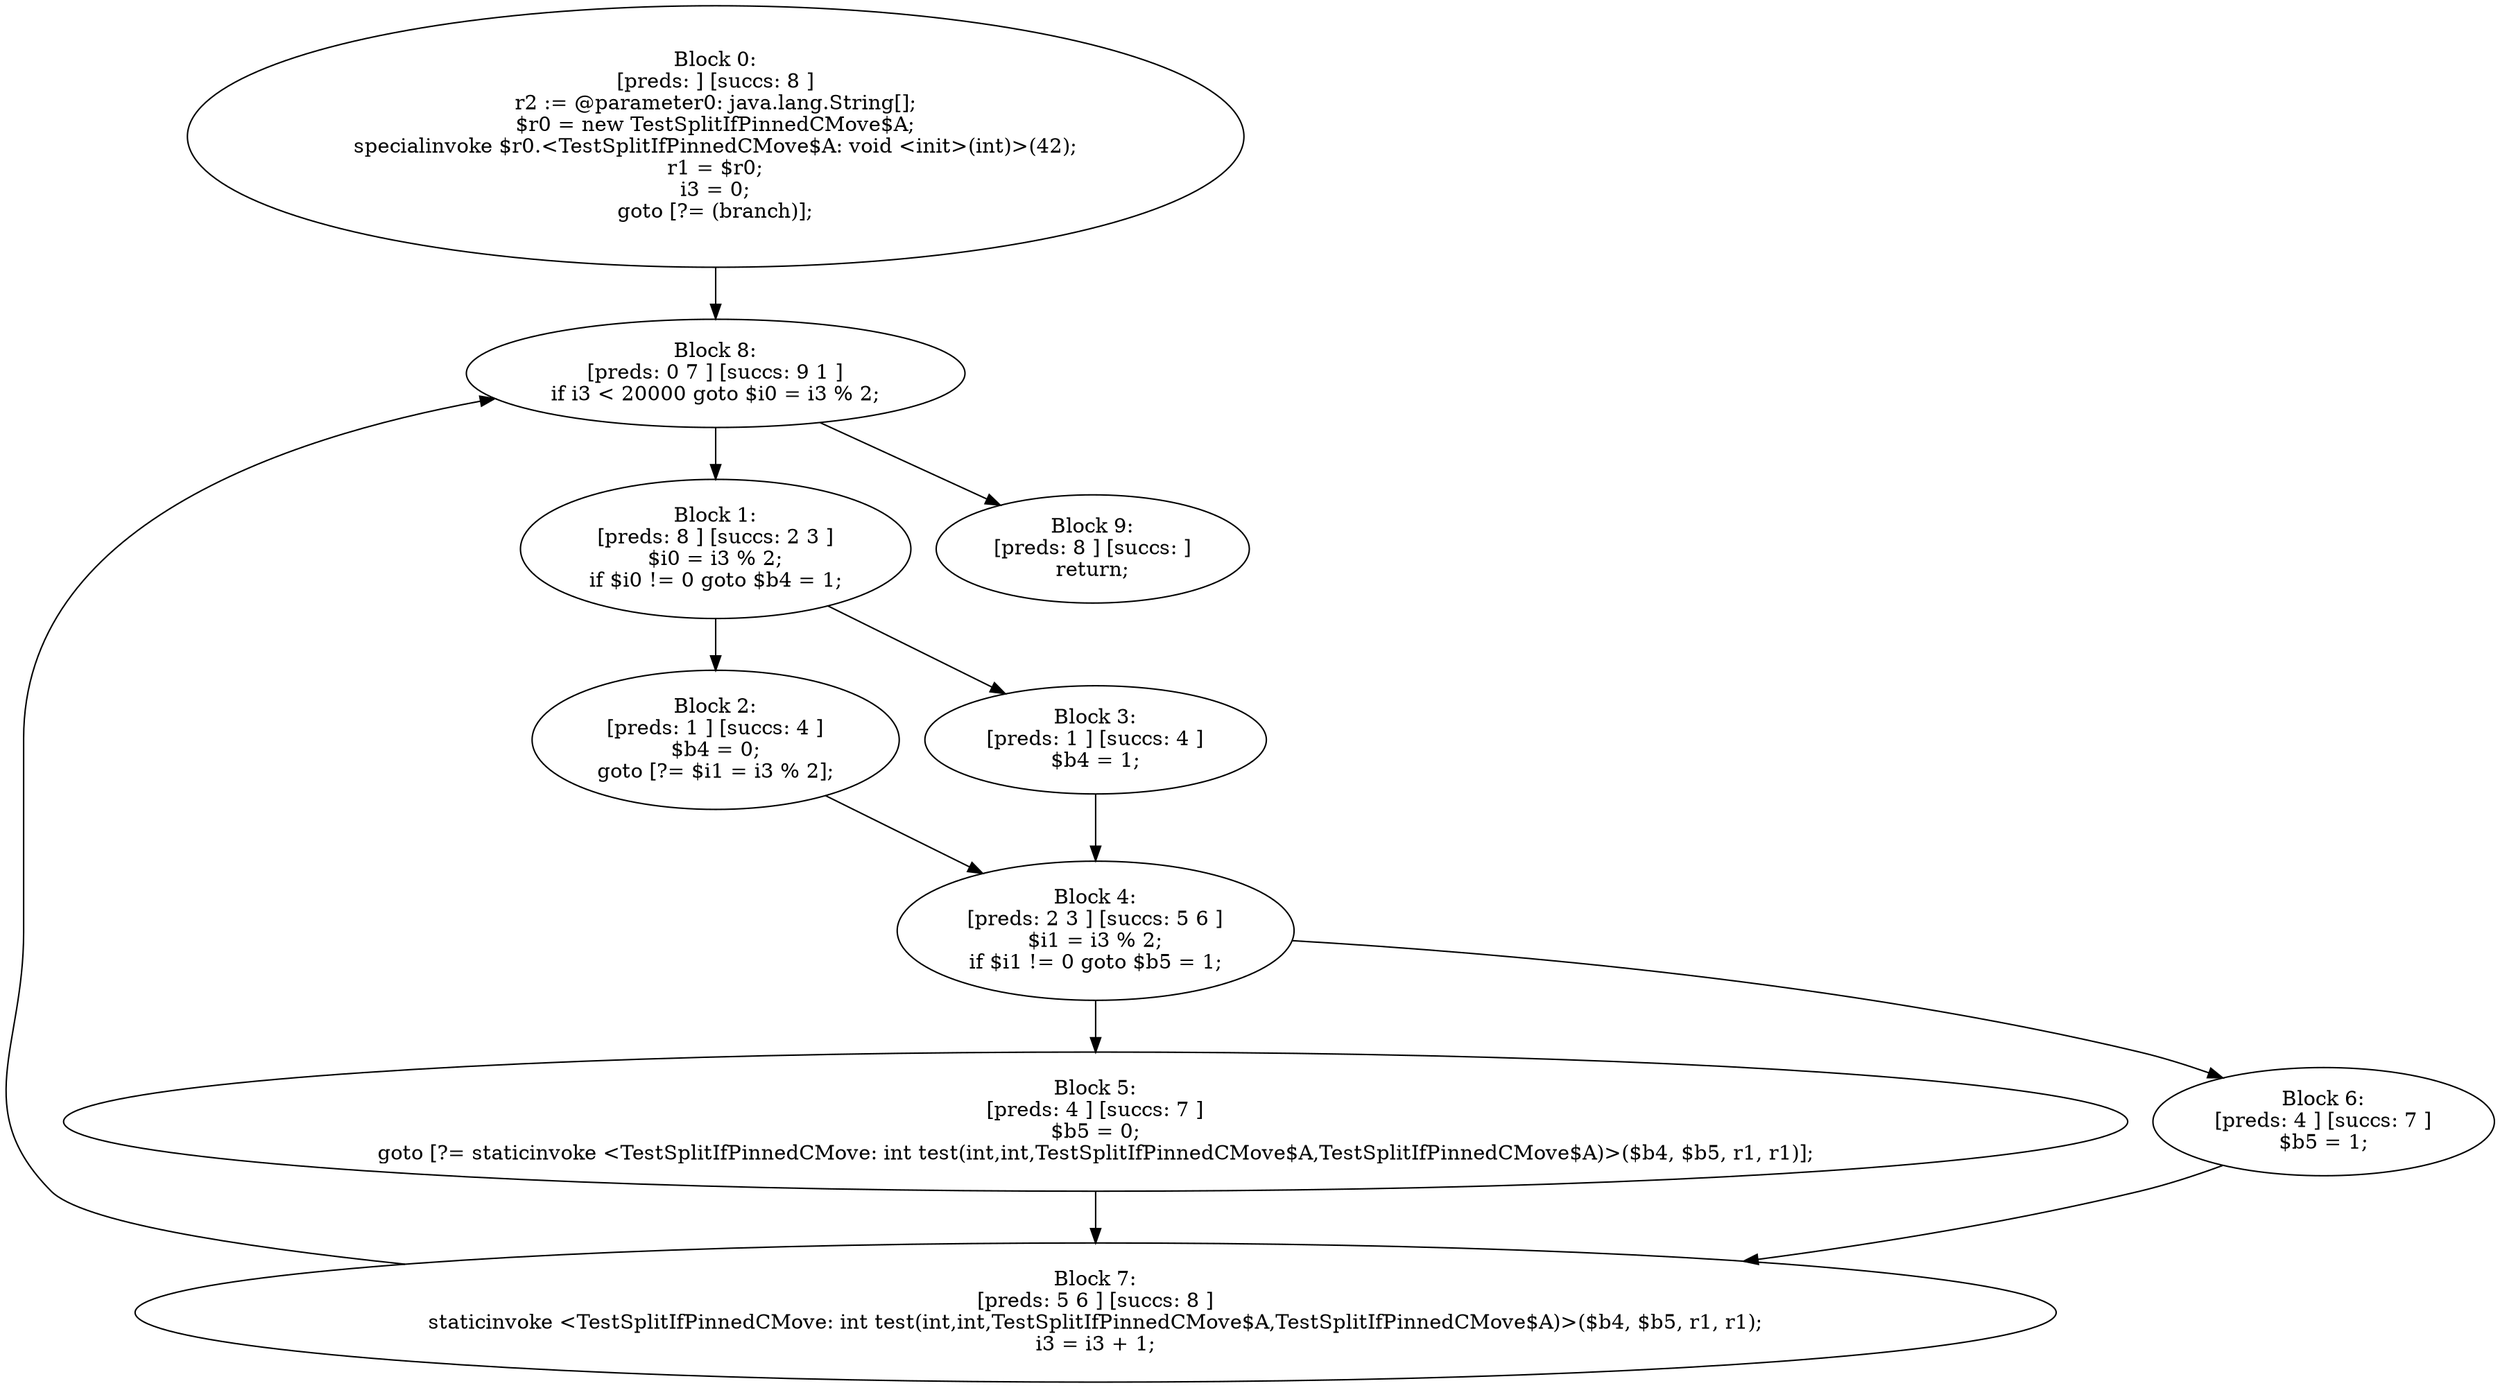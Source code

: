 digraph "unitGraph" {
    "Block 0:
[preds: ] [succs: 8 ]
r2 := @parameter0: java.lang.String[];
$r0 = new TestSplitIfPinnedCMove$A;
specialinvoke $r0.<TestSplitIfPinnedCMove$A: void <init>(int)>(42);
r1 = $r0;
i3 = 0;
goto [?= (branch)];
"
    "Block 1:
[preds: 8 ] [succs: 2 3 ]
$i0 = i3 % 2;
if $i0 != 0 goto $b4 = 1;
"
    "Block 2:
[preds: 1 ] [succs: 4 ]
$b4 = 0;
goto [?= $i1 = i3 % 2];
"
    "Block 3:
[preds: 1 ] [succs: 4 ]
$b4 = 1;
"
    "Block 4:
[preds: 2 3 ] [succs: 5 6 ]
$i1 = i3 % 2;
if $i1 != 0 goto $b5 = 1;
"
    "Block 5:
[preds: 4 ] [succs: 7 ]
$b5 = 0;
goto [?= staticinvoke <TestSplitIfPinnedCMove: int test(int,int,TestSplitIfPinnedCMove$A,TestSplitIfPinnedCMove$A)>($b4, $b5, r1, r1)];
"
    "Block 6:
[preds: 4 ] [succs: 7 ]
$b5 = 1;
"
    "Block 7:
[preds: 5 6 ] [succs: 8 ]
staticinvoke <TestSplitIfPinnedCMove: int test(int,int,TestSplitIfPinnedCMove$A,TestSplitIfPinnedCMove$A)>($b4, $b5, r1, r1);
i3 = i3 + 1;
"
    "Block 8:
[preds: 0 7 ] [succs: 9 1 ]
if i3 < 20000 goto $i0 = i3 % 2;
"
    "Block 9:
[preds: 8 ] [succs: ]
return;
"
    "Block 0:
[preds: ] [succs: 8 ]
r2 := @parameter0: java.lang.String[];
$r0 = new TestSplitIfPinnedCMove$A;
specialinvoke $r0.<TestSplitIfPinnedCMove$A: void <init>(int)>(42);
r1 = $r0;
i3 = 0;
goto [?= (branch)];
"->"Block 8:
[preds: 0 7 ] [succs: 9 1 ]
if i3 < 20000 goto $i0 = i3 % 2;
";
    "Block 1:
[preds: 8 ] [succs: 2 3 ]
$i0 = i3 % 2;
if $i0 != 0 goto $b4 = 1;
"->"Block 2:
[preds: 1 ] [succs: 4 ]
$b4 = 0;
goto [?= $i1 = i3 % 2];
";
    "Block 1:
[preds: 8 ] [succs: 2 3 ]
$i0 = i3 % 2;
if $i0 != 0 goto $b4 = 1;
"->"Block 3:
[preds: 1 ] [succs: 4 ]
$b4 = 1;
";
    "Block 2:
[preds: 1 ] [succs: 4 ]
$b4 = 0;
goto [?= $i1 = i3 % 2];
"->"Block 4:
[preds: 2 3 ] [succs: 5 6 ]
$i1 = i3 % 2;
if $i1 != 0 goto $b5 = 1;
";
    "Block 3:
[preds: 1 ] [succs: 4 ]
$b4 = 1;
"->"Block 4:
[preds: 2 3 ] [succs: 5 6 ]
$i1 = i3 % 2;
if $i1 != 0 goto $b5 = 1;
";
    "Block 4:
[preds: 2 3 ] [succs: 5 6 ]
$i1 = i3 % 2;
if $i1 != 0 goto $b5 = 1;
"->"Block 5:
[preds: 4 ] [succs: 7 ]
$b5 = 0;
goto [?= staticinvoke <TestSplitIfPinnedCMove: int test(int,int,TestSplitIfPinnedCMove$A,TestSplitIfPinnedCMove$A)>($b4, $b5, r1, r1)];
";
    "Block 4:
[preds: 2 3 ] [succs: 5 6 ]
$i1 = i3 % 2;
if $i1 != 0 goto $b5 = 1;
"->"Block 6:
[preds: 4 ] [succs: 7 ]
$b5 = 1;
";
    "Block 5:
[preds: 4 ] [succs: 7 ]
$b5 = 0;
goto [?= staticinvoke <TestSplitIfPinnedCMove: int test(int,int,TestSplitIfPinnedCMove$A,TestSplitIfPinnedCMove$A)>($b4, $b5, r1, r1)];
"->"Block 7:
[preds: 5 6 ] [succs: 8 ]
staticinvoke <TestSplitIfPinnedCMove: int test(int,int,TestSplitIfPinnedCMove$A,TestSplitIfPinnedCMove$A)>($b4, $b5, r1, r1);
i3 = i3 + 1;
";
    "Block 6:
[preds: 4 ] [succs: 7 ]
$b5 = 1;
"->"Block 7:
[preds: 5 6 ] [succs: 8 ]
staticinvoke <TestSplitIfPinnedCMove: int test(int,int,TestSplitIfPinnedCMove$A,TestSplitIfPinnedCMove$A)>($b4, $b5, r1, r1);
i3 = i3 + 1;
";
    "Block 7:
[preds: 5 6 ] [succs: 8 ]
staticinvoke <TestSplitIfPinnedCMove: int test(int,int,TestSplitIfPinnedCMove$A,TestSplitIfPinnedCMove$A)>($b4, $b5, r1, r1);
i3 = i3 + 1;
"->"Block 8:
[preds: 0 7 ] [succs: 9 1 ]
if i3 < 20000 goto $i0 = i3 % 2;
";
    "Block 8:
[preds: 0 7 ] [succs: 9 1 ]
if i3 < 20000 goto $i0 = i3 % 2;
"->"Block 9:
[preds: 8 ] [succs: ]
return;
";
    "Block 8:
[preds: 0 7 ] [succs: 9 1 ]
if i3 < 20000 goto $i0 = i3 % 2;
"->"Block 1:
[preds: 8 ] [succs: 2 3 ]
$i0 = i3 % 2;
if $i0 != 0 goto $b4 = 1;
";
}
